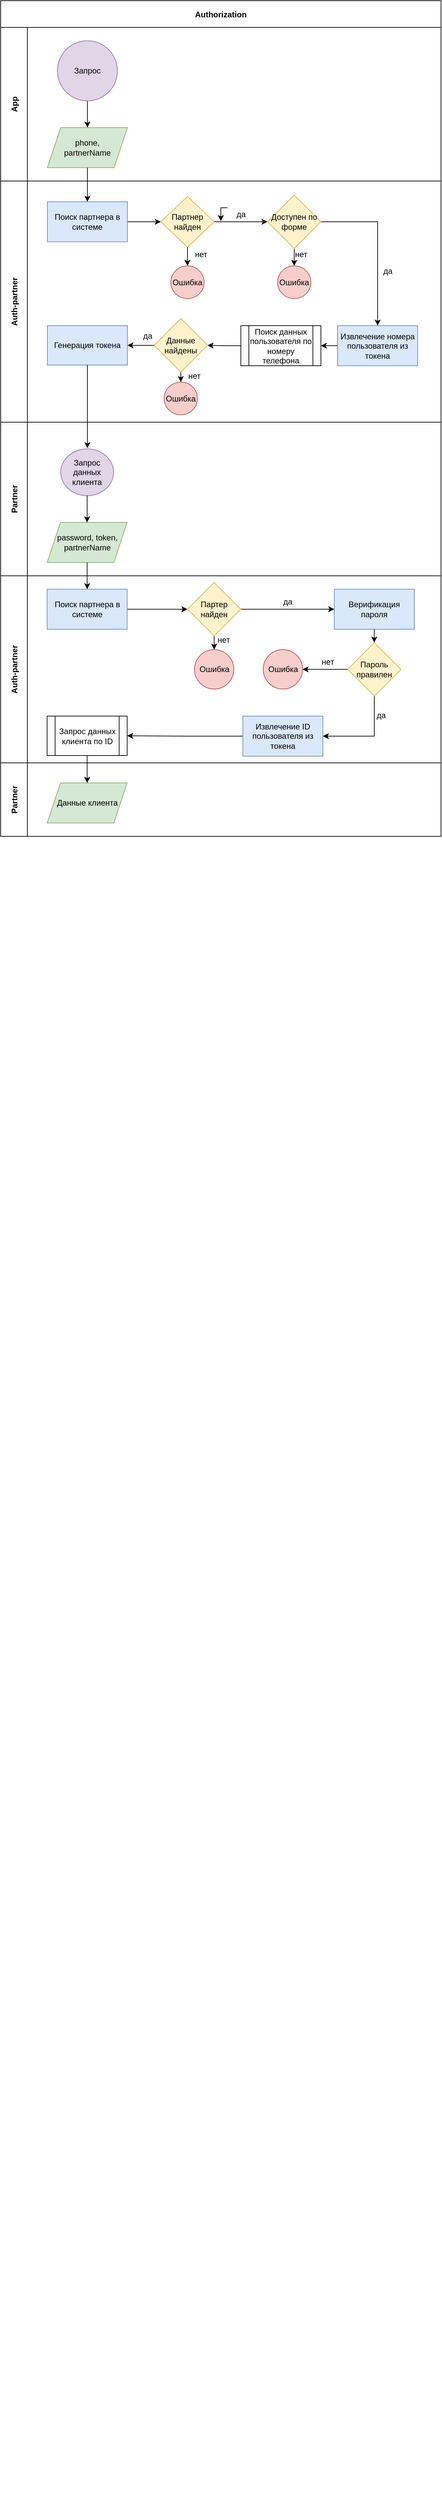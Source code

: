 <mxfile version="20.4.1" type="github">
  <diagram id="-02D5064LYTkKMan2nAz" name="Page-2">
    <mxGraphModel dx="1580" dy="882" grid="1" gridSize="10" guides="1" tooltips="1" connect="1" arrows="1" fold="1" page="1" pageScale="1" pageWidth="827" pageHeight="1169" math="0" shadow="0">
      <root>
        <mxCell id="0" />
        <mxCell id="1" parent="0" />
        <mxCell id="9LC9RS-3QTLYlhu7Tiya-14" value="Authorization" style="shape=table;childLayout=tableLayout;startSize=40;collapsible=0;recursiveResize=0;expand=0;fontStyle=1;resizeLastRow=0;resizeLast=0;columnLines=1;" parent="1" vertex="1">
          <mxGeometry x="80" y="90" width="660" height="1251" as="geometry" />
        </mxCell>
        <mxCell id="9LC9RS-3QTLYlhu7Tiya-15" value="App" style="shape=tableRow;horizontal=0;startSize=40;swimlaneHead=0;swimlaneBody=0;top=0;left=0;bottom=0;right=0;dropTarget=0;fillColor=none;collapsible=0;recursiveResize=0;expand=0;fontStyle=1;" parent="9LC9RS-3QTLYlhu7Tiya-14" vertex="1">
          <mxGeometry y="40" width="660" height="230" as="geometry" />
        </mxCell>
        <mxCell id="9LC9RS-3QTLYlhu7Tiya-16" value="" style="swimlane;swimlaneHead=0;swimlaneBody=0;fontStyle=0;connectable=0;fillColor=none;startSize=0;collapsible=0;recursiveResize=0;expand=0;fontStyle=1;" parent="9LC9RS-3QTLYlhu7Tiya-15" vertex="1">
          <mxGeometry x="40" width="620" height="230" as="geometry">
            <mxRectangle width="620" height="230" as="alternateBounds" />
          </mxGeometry>
        </mxCell>
        <mxCell id="6tl8kzDxTiEzNkXY35fL-3" value="" style="edgeStyle=orthogonalEdgeStyle;rounded=0;orthogonalLoop=1;jettySize=auto;html=1;" parent="9LC9RS-3QTLYlhu7Tiya-16" source="9LC9RS-3QTLYlhu7Tiya-29" target="6tl8kzDxTiEzNkXY35fL-1" edge="1">
          <mxGeometry relative="1" as="geometry" />
        </mxCell>
        <mxCell id="9LC9RS-3QTLYlhu7Tiya-29" value="Запрос" style="ellipse;whiteSpace=wrap;html=1;aspect=fixed;fillColor=#e1d5e7;strokeColor=#9673a6;" parent="9LC9RS-3QTLYlhu7Tiya-16" vertex="1">
          <mxGeometry x="45" y="20" width="90" height="90" as="geometry" />
        </mxCell>
        <mxCell id="6tl8kzDxTiEzNkXY35fL-1" value="phone, &lt;br&gt;partnerName" style="shape=parallelogram;perimeter=parallelogramPerimeter;whiteSpace=wrap;html=1;fixedSize=1;fillColor=#d5e8d4;strokeColor=#82b366;" parent="9LC9RS-3QTLYlhu7Tiya-16" vertex="1">
          <mxGeometry x="30" y="150" width="120" height="60" as="geometry" />
        </mxCell>
        <mxCell id="9LC9RS-3QTLYlhu7Tiya-19" value="Auth-partner" style="shape=tableRow;horizontal=0;startSize=40;swimlaneHead=0;swimlaneBody=0;top=0;left=0;bottom=0;right=0;dropTarget=0;fillColor=none;collapsible=0;recursiveResize=0;expand=0;fontStyle=1;" parent="9LC9RS-3QTLYlhu7Tiya-14" vertex="1">
          <mxGeometry y="270" width="660" height="361" as="geometry" />
        </mxCell>
        <mxCell id="9LC9RS-3QTLYlhu7Tiya-20" value="" style="swimlane;swimlaneHead=0;swimlaneBody=0;fontStyle=0;connectable=0;fillColor=none;startSize=0;collapsible=0;recursiveResize=0;expand=0;fontStyle=1;" parent="9LC9RS-3QTLYlhu7Tiya-19" vertex="1">
          <mxGeometry x="40" width="620" height="361" as="geometry">
            <mxRectangle width="620" height="361" as="alternateBounds" />
          </mxGeometry>
        </mxCell>
        <mxCell id="9LC9RS-3QTLYlhu7Tiya-33" value="" style="edgeStyle=orthogonalEdgeStyle;rounded=0;orthogonalLoop=1;jettySize=auto;html=1;" parent="9LC9RS-3QTLYlhu7Tiya-20" source="9LC9RS-3QTLYlhu7Tiya-31" target="9LC9RS-3QTLYlhu7Tiya-32" edge="1">
          <mxGeometry relative="1" as="geometry" />
        </mxCell>
        <mxCell id="9LC9RS-3QTLYlhu7Tiya-31" value="Поиск партнера в системе" style="rounded=0;whiteSpace=wrap;html=1;fillColor=#dae8fc;strokeColor=#6c8ebf;" parent="9LC9RS-3QTLYlhu7Tiya-20" vertex="1">
          <mxGeometry x="30" y="31" width="120" height="60" as="geometry" />
        </mxCell>
        <mxCell id="9LC9RS-3QTLYlhu7Tiya-35" value="" style="edgeStyle=orthogonalEdgeStyle;rounded=0;orthogonalLoop=1;jettySize=auto;html=1;" parent="9LC9RS-3QTLYlhu7Tiya-20" source="9LC9RS-3QTLYlhu7Tiya-32" target="9LC9RS-3QTLYlhu7Tiya-34" edge="1">
          <mxGeometry relative="1" as="geometry" />
        </mxCell>
        <mxCell id="9LC9RS-3QTLYlhu7Tiya-38" value="" style="edgeStyle=orthogonalEdgeStyle;rounded=0;orthogonalLoop=1;jettySize=auto;html=1;" parent="9LC9RS-3QTLYlhu7Tiya-20" source="9LC9RS-3QTLYlhu7Tiya-32" target="9LC9RS-3QTLYlhu7Tiya-37" edge="1">
          <mxGeometry relative="1" as="geometry" />
        </mxCell>
        <mxCell id="9LC9RS-3QTLYlhu7Tiya-32" value="Партнер найден" style="rhombus;whiteSpace=wrap;html=1;rounded=0;fillColor=#fff2cc;strokeColor=#d6b656;" parent="9LC9RS-3QTLYlhu7Tiya-20" vertex="1">
          <mxGeometry x="200" y="23" width="80" height="76" as="geometry" />
        </mxCell>
        <mxCell id="9LC9RS-3QTLYlhu7Tiya-34" value="Ошибка" style="ellipse;whiteSpace=wrap;html=1;rounded=0;fillColor=#f8cecc;strokeColor=#b85450;" parent="9LC9RS-3QTLYlhu7Tiya-20" vertex="1">
          <mxGeometry x="215" y="127" width="50" height="49" as="geometry" />
        </mxCell>
        <mxCell id="9LC9RS-3QTLYlhu7Tiya-40" value="" style="edgeStyle=orthogonalEdgeStyle;rounded=0;orthogonalLoop=1;jettySize=auto;html=1;" parent="9LC9RS-3QTLYlhu7Tiya-20" source="9LC9RS-3QTLYlhu7Tiya-37" target="9LC9RS-3QTLYlhu7Tiya-39" edge="1">
          <mxGeometry relative="1" as="geometry" />
        </mxCell>
        <mxCell id="IbkfAy7-A0QkH2CsgA3D-116" style="edgeStyle=orthogonalEdgeStyle;rounded=0;orthogonalLoop=1;jettySize=auto;html=1;entryX=0.5;entryY=0;entryDx=0;entryDy=0;" edge="1" parent="9LC9RS-3QTLYlhu7Tiya-20" source="9LC9RS-3QTLYlhu7Tiya-37" target="IbkfAy7-A0QkH2CsgA3D-115">
          <mxGeometry relative="1" as="geometry">
            <Array as="points">
              <mxPoint x="525" y="61" />
            </Array>
          </mxGeometry>
        </mxCell>
        <mxCell id="9LC9RS-3QTLYlhu7Tiya-37" value="Доступен по форме" style="rhombus;whiteSpace=wrap;html=1;rounded=0;fillColor=#fff2cc;strokeColor=#d6b656;" parent="9LC9RS-3QTLYlhu7Tiya-20" vertex="1">
          <mxGeometry x="360" y="21" width="80" height="80" as="geometry" />
        </mxCell>
        <mxCell id="9LC9RS-3QTLYlhu7Tiya-39" value="Ошибка" style="ellipse;whiteSpace=wrap;html=1;rounded=0;fillColor=#f8cecc;strokeColor=#b85450;" parent="9LC9RS-3QTLYlhu7Tiya-20" vertex="1">
          <mxGeometry x="375" y="127" width="50" height="49" as="geometry" />
        </mxCell>
        <mxCell id="9LC9RS-3QTLYlhu7Tiya-44" value="" style="edgeStyle=orthogonalEdgeStyle;rounded=0;orthogonalLoop=1;jettySize=auto;html=1;" parent="9LC9RS-3QTLYlhu7Tiya-20" source="9LC9RS-3QTLYlhu7Tiya-41" target="9LC9RS-3QTLYlhu7Tiya-43" edge="1">
          <mxGeometry relative="1" as="geometry" />
        </mxCell>
        <mxCell id="9LC9RS-3QTLYlhu7Tiya-41" value="Поиск данных пользователя по номеру телефона" style="shape=process;whiteSpace=wrap;html=1;backgroundOutline=1;rounded=0;" parent="9LC9RS-3QTLYlhu7Tiya-20" vertex="1">
          <mxGeometry x="320" y="216.5" width="120" height="60" as="geometry" />
        </mxCell>
        <mxCell id="9LC9RS-3QTLYlhu7Tiya-46" value="" style="edgeStyle=orthogonalEdgeStyle;rounded=0;orthogonalLoop=1;jettySize=auto;html=1;" parent="9LC9RS-3QTLYlhu7Tiya-20" source="9LC9RS-3QTLYlhu7Tiya-43" target="9LC9RS-3QTLYlhu7Tiya-45" edge="1">
          <mxGeometry relative="1" as="geometry" />
        </mxCell>
        <mxCell id="9LC9RS-3QTLYlhu7Tiya-48" value="" style="edgeStyle=orthogonalEdgeStyle;rounded=0;orthogonalLoop=1;jettySize=auto;html=1;" parent="9LC9RS-3QTLYlhu7Tiya-20" source="9LC9RS-3QTLYlhu7Tiya-43" target="9LC9RS-3QTLYlhu7Tiya-47" edge="1">
          <mxGeometry relative="1" as="geometry" />
        </mxCell>
        <mxCell id="9LC9RS-3QTLYlhu7Tiya-43" value="Данные найдены" style="rhombus;whiteSpace=wrap;html=1;rounded=0;fillColor=#fff2cc;strokeColor=#d6b656;" parent="9LC9RS-3QTLYlhu7Tiya-20" vertex="1">
          <mxGeometry x="190" y="206" width="80" height="80" as="geometry" />
        </mxCell>
        <mxCell id="9LC9RS-3QTLYlhu7Tiya-45" value="Ошибка" style="ellipse;whiteSpace=wrap;html=1;rounded=0;fillColor=#f8cecc;strokeColor=#b85450;" parent="9LC9RS-3QTLYlhu7Tiya-20" vertex="1">
          <mxGeometry x="205" y="301" width="50" height="49" as="geometry" />
        </mxCell>
        <mxCell id="9LC9RS-3QTLYlhu7Tiya-47" value="Генерация токена" style="rounded=0;whiteSpace=wrap;html=1;fillColor=#dae8fc;strokeColor=#6c8ebf;" parent="9LC9RS-3QTLYlhu7Tiya-20" vertex="1">
          <mxGeometry x="30" y="216.5" width="120" height="59" as="geometry" />
        </mxCell>
        <mxCell id="IbkfAy7-A0QkH2CsgA3D-117" value="" style="edgeStyle=orthogonalEdgeStyle;rounded=0;orthogonalLoop=1;jettySize=auto;html=1;" edge="1" parent="9LC9RS-3QTLYlhu7Tiya-20" source="IbkfAy7-A0QkH2CsgA3D-115" target="9LC9RS-3QTLYlhu7Tiya-41">
          <mxGeometry relative="1" as="geometry" />
        </mxCell>
        <mxCell id="IbkfAy7-A0QkH2CsgA3D-115" value="Извлечение номера пользователя из токена" style="rounded=0;whiteSpace=wrap;html=1;fillColor=#dae8fc;strokeColor=#6c8ebf;" vertex="1" parent="9LC9RS-3QTLYlhu7Tiya-20">
          <mxGeometry x="465" y="216.5" width="120" height="60" as="geometry" />
        </mxCell>
        <mxCell id="IbkfAy7-A0QkH2CsgA3D-165" value="да" style="text;html=1;align=center;verticalAlign=middle;resizable=0;points=[];autosize=1;strokeColor=none;fillColor=none;" vertex="1" parent="9LC9RS-3QTLYlhu7Tiya-20">
          <mxGeometry x="520" y="120" width="40" height="30" as="geometry" />
        </mxCell>
        <mxCell id="IbkfAy7-A0QkH2CsgA3D-166" value="нет" style="text;html=1;align=center;verticalAlign=middle;resizable=0;points=[];autosize=1;strokeColor=none;fillColor=none;" vertex="1" parent="9LC9RS-3QTLYlhu7Tiya-20">
          <mxGeometry x="230" y="276.5" width="40" height="30" as="geometry" />
        </mxCell>
        <mxCell id="IbkfAy7-A0QkH2CsgA3D-167" value="да" style="text;html=1;align=center;verticalAlign=middle;resizable=0;points=[];autosize=1;strokeColor=none;fillColor=none;" vertex="1" parent="9LC9RS-3QTLYlhu7Tiya-20">
          <mxGeometry x="160" y="216.5" width="40" height="30" as="geometry" />
        </mxCell>
        <mxCell id="IbkfAy7-A0QkH2CsgA3D-40" value="Partner" style="shape=tableRow;horizontal=0;startSize=40;swimlaneHead=0;swimlaneBody=0;top=0;left=0;bottom=0;right=0;dropTarget=0;fillColor=none;collapsible=0;recursiveResize=0;expand=0;fontStyle=1;" vertex="1" parent="9LC9RS-3QTLYlhu7Tiya-14">
          <mxGeometry y="631" width="660" height="230" as="geometry" />
        </mxCell>
        <mxCell id="IbkfAy7-A0QkH2CsgA3D-41" style="swimlane;swimlaneHead=0;swimlaneBody=0;fontStyle=0;connectable=0;fillColor=#d5e8d4;startSize=0;collapsible=0;recursiveResize=0;expand=0;fontStyle=1;strokeColor=#82b366;" vertex="1" parent="IbkfAy7-A0QkH2CsgA3D-40">
          <mxGeometry x="40" width="620" height="230" as="geometry">
            <mxRectangle width="620" height="230" as="alternateBounds" />
          </mxGeometry>
        </mxCell>
        <mxCell id="IbkfAy7-A0QkH2CsgA3D-74" value="Запрос данных клиента" style="ellipse;whiteSpace=wrap;html=1;fillColor=#e1d5e7;strokeColor=#9673a6;" vertex="1" parent="IbkfAy7-A0QkH2CsgA3D-41">
          <mxGeometry x="50" y="40" width="79.25" height="70" as="geometry" />
        </mxCell>
        <mxCell id="IbkfAy7-A0QkH2CsgA3D-75" value="password, token, partnerName" style="shape=parallelogram;perimeter=parallelogramPerimeter;whiteSpace=wrap;html=1;fixedSize=1;fillColor=#d5e8d4;strokeColor=#82b366;" vertex="1" parent="IbkfAy7-A0QkH2CsgA3D-41">
          <mxGeometry x="29.63" y="150" width="120" height="60" as="geometry" />
        </mxCell>
        <mxCell id="IbkfAy7-A0QkH2CsgA3D-73" value="" style="edgeStyle=orthogonalEdgeStyle;rounded=0;orthogonalLoop=1;jettySize=auto;html=1;" edge="1" parent="IbkfAy7-A0QkH2CsgA3D-41" source="IbkfAy7-A0QkH2CsgA3D-74" target="IbkfAy7-A0QkH2CsgA3D-75">
          <mxGeometry relative="1" as="geometry" />
        </mxCell>
        <mxCell id="IbkfAy7-A0QkH2CsgA3D-84" value="Auth-partner" style="shape=tableRow;horizontal=0;startSize=40;swimlaneHead=0;swimlaneBody=0;top=0;left=0;bottom=0;right=0;dropTarget=0;fillColor=none;collapsible=0;recursiveResize=0;expand=0;fontStyle=1;" vertex="1" parent="9LC9RS-3QTLYlhu7Tiya-14">
          <mxGeometry y="861" width="660" height="280" as="geometry" />
        </mxCell>
        <mxCell id="IbkfAy7-A0QkH2CsgA3D-85" style="swimlane;swimlaneHead=0;swimlaneBody=0;fontStyle=0;connectable=0;fillColor=#d5e8d4;startSize=0;collapsible=0;recursiveResize=0;expand=0;fontStyle=1;strokeColor=#82b366;" vertex="1" parent="IbkfAy7-A0QkH2CsgA3D-84">
          <mxGeometry x="40" width="620" height="280" as="geometry">
            <mxRectangle width="620" height="280" as="alternateBounds" />
          </mxGeometry>
        </mxCell>
        <mxCell id="IbkfAy7-A0QkH2CsgA3D-153" value="" style="edgeStyle=orthogonalEdgeStyle;rounded=0;orthogonalLoop=1;jettySize=auto;html=1;" edge="1" parent="IbkfAy7-A0QkH2CsgA3D-85" source="IbkfAy7-A0QkH2CsgA3D-138" target="IbkfAy7-A0QkH2CsgA3D-139">
          <mxGeometry relative="1" as="geometry" />
        </mxCell>
        <mxCell id="IbkfAy7-A0QkH2CsgA3D-138" value="Поиск партнера в системе" style="whiteSpace=wrap;html=1;fillColor=#dae8fc;strokeColor=#6c8ebf;" vertex="1" parent="IbkfAy7-A0QkH2CsgA3D-85">
          <mxGeometry x="29.63" y="20" width="120" height="60" as="geometry" />
        </mxCell>
        <mxCell id="IbkfAy7-A0QkH2CsgA3D-156" value="" style="edgeStyle=orthogonalEdgeStyle;rounded=0;orthogonalLoop=1;jettySize=auto;html=1;" edge="1" parent="IbkfAy7-A0QkH2CsgA3D-85" source="IbkfAy7-A0QkH2CsgA3D-139" target="IbkfAy7-A0QkH2CsgA3D-140">
          <mxGeometry relative="1" as="geometry" />
        </mxCell>
        <mxCell id="IbkfAy7-A0QkH2CsgA3D-157" value="" style="edgeStyle=orthogonalEdgeStyle;rounded=0;orthogonalLoop=1;jettySize=auto;html=1;" edge="1" parent="IbkfAy7-A0QkH2CsgA3D-85" source="IbkfAy7-A0QkH2CsgA3D-139" target="IbkfAy7-A0QkH2CsgA3D-141">
          <mxGeometry relative="1" as="geometry" />
        </mxCell>
        <mxCell id="IbkfAy7-A0QkH2CsgA3D-139" value="Партер найден" style="rhombus;whiteSpace=wrap;html=1;fillColor=#fff2cc;strokeColor=#d6b656;" vertex="1" parent="IbkfAy7-A0QkH2CsgA3D-85">
          <mxGeometry x="240" y="10" width="80" height="80" as="geometry" />
        </mxCell>
        <mxCell id="IbkfAy7-A0QkH2CsgA3D-158" value="" style="edgeStyle=orthogonalEdgeStyle;rounded=0;orthogonalLoop=1;jettySize=auto;html=1;" edge="1" parent="IbkfAy7-A0QkH2CsgA3D-85" source="IbkfAy7-A0QkH2CsgA3D-141" target="IbkfAy7-A0QkH2CsgA3D-99">
          <mxGeometry relative="1" as="geometry" />
        </mxCell>
        <mxCell id="IbkfAy7-A0QkH2CsgA3D-141" value="Верификация пароля" style="whiteSpace=wrap;html=1;fillColor=#dae8fc;strokeColor=#6c8ebf;" vertex="1" parent="IbkfAy7-A0QkH2CsgA3D-85">
          <mxGeometry x="460" y="20" width="120" height="60" as="geometry" />
        </mxCell>
        <mxCell id="IbkfAy7-A0QkH2CsgA3D-140" value="Ошибка" style="ellipse;whiteSpace=wrap;html=1;fillColor=#f8cecc;strokeColor=#b85450;" vertex="1" parent="IbkfAy7-A0QkH2CsgA3D-85">
          <mxGeometry x="250.5" y="110.5" width="59" height="59" as="geometry" />
        </mxCell>
        <mxCell id="IbkfAy7-A0QkH2CsgA3D-159" style="edgeStyle=orthogonalEdgeStyle;rounded=0;orthogonalLoop=1;jettySize=auto;html=1;exitX=0.5;exitY=1;exitDx=0;exitDy=0;entryX=1;entryY=0.5;entryDx=0;entryDy=0;" edge="1" parent="IbkfAy7-A0QkH2CsgA3D-85" source="IbkfAy7-A0QkH2CsgA3D-99" target="IbkfAy7-A0QkH2CsgA3D-142">
          <mxGeometry relative="1" as="geometry" />
        </mxCell>
        <mxCell id="IbkfAy7-A0QkH2CsgA3D-99" value="Пароль правилен" style="rhombus;whiteSpace=wrap;html=1;fillColor=#fff2cc;strokeColor=#d6b656;" vertex="1" parent="IbkfAy7-A0QkH2CsgA3D-85">
          <mxGeometry x="480" y="100" width="80" height="80" as="geometry" />
        </mxCell>
        <mxCell id="IbkfAy7-A0QkH2CsgA3D-104" value="Ошибка" style="ellipse;whiteSpace=wrap;html=1;fillColor=#f8cecc;strokeColor=#b85450;" vertex="1" parent="IbkfAy7-A0QkH2CsgA3D-85">
          <mxGeometry x="353.5" y="110.5" width="59" height="59" as="geometry" />
        </mxCell>
        <mxCell id="IbkfAy7-A0QkH2CsgA3D-98" value="" style="edgeStyle=orthogonalEdgeStyle;rounded=0;orthogonalLoop=1;jettySize=auto;html=1;" edge="1" parent="IbkfAy7-A0QkH2CsgA3D-85" source="IbkfAy7-A0QkH2CsgA3D-99" target="IbkfAy7-A0QkH2CsgA3D-104">
          <mxGeometry relative="1" as="geometry" />
        </mxCell>
        <mxCell id="IbkfAy7-A0QkH2CsgA3D-160" value="" style="edgeStyle=orthogonalEdgeStyle;rounded=0;orthogonalLoop=1;jettySize=auto;html=1;" edge="1" parent="IbkfAy7-A0QkH2CsgA3D-85" source="IbkfAy7-A0QkH2CsgA3D-142" target="IbkfAy7-A0QkH2CsgA3D-102">
          <mxGeometry relative="1" as="geometry" />
        </mxCell>
        <mxCell id="IbkfAy7-A0QkH2CsgA3D-142" value="Извлечение ID пользователя из токена" style="whiteSpace=wrap;html=1;fillColor=#dae8fc;strokeColor=#6c8ebf;" vertex="1" parent="IbkfAy7-A0QkH2CsgA3D-85">
          <mxGeometry x="323" y="210" width="120" height="60" as="geometry" />
        </mxCell>
        <mxCell id="IbkfAy7-A0QkH2CsgA3D-102" value="Запрос данных клиента по ID" style="shape=process;whiteSpace=wrap;html=1;backgroundOutline=1;" vertex="1" parent="IbkfAy7-A0QkH2CsgA3D-85">
          <mxGeometry x="29.63" y="210" width="120" height="59" as="geometry" />
        </mxCell>
        <mxCell id="IbkfAy7-A0QkH2CsgA3D-168" value="нет" style="text;html=1;align=center;verticalAlign=middle;resizable=0;points=[];autosize=1;strokeColor=none;fillColor=none;" vertex="1" parent="IbkfAy7-A0QkH2CsgA3D-85">
          <mxGeometry x="274" y="80.5" width="40" height="30" as="geometry" />
        </mxCell>
        <mxCell id="IbkfAy7-A0QkH2CsgA3D-80" value="Partner" style="shape=tableRow;horizontal=0;startSize=40;swimlaneHead=0;swimlaneBody=0;top=0;left=0;bottom=0;right=0;dropTarget=0;fillColor=none;collapsible=0;recursiveResize=0;expand=0;fontStyle=1;" vertex="1" parent="9LC9RS-3QTLYlhu7Tiya-14">
          <mxGeometry y="1141" width="660" height="110" as="geometry" />
        </mxCell>
        <mxCell id="IbkfAy7-A0QkH2CsgA3D-81" style="swimlane;swimlaneHead=0;swimlaneBody=0;fontStyle=0;connectable=0;fillColor=#d5e8d4;startSize=0;collapsible=0;recursiveResize=0;expand=0;fontStyle=1;strokeColor=#82b366;" vertex="1" parent="IbkfAy7-A0QkH2CsgA3D-80">
          <mxGeometry x="40" width="620" height="110" as="geometry">
            <mxRectangle width="620" height="110" as="alternateBounds" />
          </mxGeometry>
        </mxCell>
        <mxCell id="IbkfAy7-A0QkH2CsgA3D-108" value="Данные клиента" style="shape=parallelogram;perimeter=parallelogramPerimeter;whiteSpace=wrap;html=1;fixedSize=1;fillColor=#d5e8d4;strokeColor=#82b366;" vertex="1" parent="IbkfAy7-A0QkH2CsgA3D-81">
          <mxGeometry x="29.63" y="30" width="120" height="60" as="geometry" />
        </mxCell>
        <mxCell id="9LC9RS-3QTLYlhu7Tiya-50" value="" style="edgeStyle=orthogonalEdgeStyle;rounded=0;orthogonalLoop=1;jettySize=auto;html=1;" parent="9LC9RS-3QTLYlhu7Tiya-14" source="9LC9RS-3QTLYlhu7Tiya-47" edge="1">
          <mxGeometry relative="1" as="geometry">
            <mxPoint x="130" y="670" as="targetPoint" />
          </mxGeometry>
        </mxCell>
        <mxCell id="9LC9RS-3QTLYlhu7Tiya-77" value="" style="edgeStyle=orthogonalEdgeStyle;rounded=0;orthogonalLoop=1;jettySize=auto;html=1;" parent="9LC9RS-3QTLYlhu7Tiya-14" source="9LC9RS-3QTLYlhu7Tiya-67" target="9LC9RS-3QTLYlhu7Tiya-76" edge="1">
          <mxGeometry relative="1" as="geometry" />
        </mxCell>
        <mxCell id="9LC9RS-3QTLYlhu7Tiya-92" value="" style="edgeStyle=orthogonalEdgeStyle;rounded=0;orthogonalLoop=1;jettySize=auto;html=1;" parent="9LC9RS-3QTLYlhu7Tiya-14" source="9LC9RS-3QTLYlhu7Tiya-89" target="9LC9RS-3QTLYlhu7Tiya-91" edge="1">
          <mxGeometry relative="1" as="geometry" />
        </mxCell>
        <mxCell id="6tl8kzDxTiEzNkXY35fL-4" value="" style="edgeStyle=orthogonalEdgeStyle;rounded=0;orthogonalLoop=1;jettySize=auto;html=1;" parent="9LC9RS-3QTLYlhu7Tiya-14" source="6tl8kzDxTiEzNkXY35fL-1" target="9LC9RS-3QTLYlhu7Tiya-31" edge="1">
          <mxGeometry relative="1" as="geometry" />
        </mxCell>
        <mxCell id="IbkfAy7-A0QkH2CsgA3D-152" value="" style="edgeStyle=orthogonalEdgeStyle;rounded=0;orthogonalLoop=1;jettySize=auto;html=1;" edge="1" parent="9LC9RS-3QTLYlhu7Tiya-14" source="IbkfAy7-A0QkH2CsgA3D-75" target="IbkfAy7-A0QkH2CsgA3D-138">
          <mxGeometry relative="1" as="geometry" />
        </mxCell>
        <mxCell id="IbkfAy7-A0QkH2CsgA3D-161" value="" style="edgeStyle=orthogonalEdgeStyle;rounded=0;orthogonalLoop=1;jettySize=auto;html=1;" edge="1" parent="9LC9RS-3QTLYlhu7Tiya-14" source="IbkfAy7-A0QkH2CsgA3D-102" target="IbkfAy7-A0QkH2CsgA3D-108">
          <mxGeometry relative="1" as="geometry" />
        </mxCell>
        <mxCell id="9LC9RS-3QTLYlhu7Tiya-55" value="&lt;span style=&quot;caret-color: rgba(0, 0, 0, 0); color: rgba(0, 0, 0, 0); font-family: monospace; font-size: 0px; text-align: start;&quot;&gt;%3CmxGraphModel%3E%3Croot%3E%3CmxCell%20id%3D%220%22%2F%3E%3CmxCell%20id%3D%221%22%20parent%3D%220%22%2F%3E%3CmxCell%20id%3D%222%22%20value%3D%22%22%20style%3D%22swimlane%3BswimlaneHead%3D0%3BswimlaneBody%3D0%3BfontStyle%3D0%3Bconnectable%3D0%3BfillColor%3Dnone%3BstartSize%3D0%3Bcollapsible%3D0%3BrecursiveResize%3D0%3Bexpand%3D0%3BfontStyle%3D1%3B%22%20vertex%3D%221%22%20parent%3D%221%22%3E%3CmxGeometry%20x%3D%22120%22%20y%3D%22399%22%20width%3D%22221%22%20height%3D%22641%22%20as%3D%22geometry%22%3E%3CmxRectangle%20width%3D%22221%22%20height%3D%22641%22%20as%3D%22alternateBounds%22%2F%3E%3C%2FmxGeometry%3E%3C%2FmxCell%3E%3CmxCell%20id%3D%223%22%20value%3D%22%22%20style%3D%22edgeStyle%3DorthogonalEdgeStyle%3Brounded%3D0%3BorthogonalLoop%3D1%3BjettySize%3Dauto%3Bhtml%3D1%3B%22%20edge%3D%221%22%20parent%3D%222%22%20source%3D%224%22%20target%3D%227%22%3E%3CmxGeometry%20relative%3D%221%22%20as%3D%22geometry%22%2F%3E%3C%2FmxCell%3E%3CmxCell%20id%3D%224%22%20value%3D%22%D0%9F%D0%BE%D0%B8%D1%81%D0%BA%20%D0%BF%D0%B0%D1%80%D1%82%D0%BD%D0%B5%D1%80%D0%B0%20%D0%BF%D0%BE%20%D0%BD%D0%B0%D0%B7%D0%B2%D0%B0%D0%BD%D0%B8%D1%8E%20%D0%B2%20%D1%81%D0%B8%D1%81%D1%82%D0%B5%D0%BC%D0%B5%22%20style%3D%22rounded%3D0%3BwhiteSpace%3Dwrap%3Bhtml%3D1%3B%22%20vertex%3D%221%22%20parent%3D%222%22%3E%3CmxGeometry%20x%3D%2210%22%20y%3D%2211%22%20width%3D%22120%22%20height%3D%2260%22%20as%3D%22geometry%22%2F%3E%3C%2FmxCell%3E%3CmxCell%20id%3D%225%22%20value%3D%22%22%20style%3D%22edgeStyle%3DorthogonalEdgeStyle%3Brounded%3D0%3BorthogonalLoop%3D1%3BjettySize%3Dauto%3Bhtml%3D1%3B%22%20edge%3D%221%22%20parent%3D%222%22%20source%3D%227%22%20target%3D%228%22%3E%3CmxGeometry%20relative%3D%221%22%20as%3D%22geometry%22%2F%3E%3C%2FmxCell%3E%3CmxCell%20id%3D%226%22%20value%3D%22%22%20style%3D%22edgeStyle%3DorthogonalEdgeStyle%3Brounded%3D0%3BorthogonalLoop%3D1%3BjettySize%3Dauto%3Bhtml%3D1%3B%22%20edge%3D%221%22%20parent%3D%222%22%20source%3D%227%22%20target%3D%2211%22%3E%3CmxGeometry%20relative%3D%221%22%20as%3D%22geometry%22%2F%3E%3C%2FmxCell%3E%3CmxCell%20id%3D%227%22%20value%3D%22%D0%9F%D0%B0%D1%80%D1%82%D0%BD%D0%B5%D1%80%20%D0%BD%D0%B0%D0%B9%D0%B4%D0%B5%D0%BD%22%20style%3D%22rhombus%3BwhiteSpace%3Dwrap%3Bhtml%3D1%3Brounded%3D0%3B%22%20vertex%3D%221%22%20parent%3D%222%22%3E%3CmxGeometry%20x%3D%2230%22%20y%3D%2291%22%20width%3D%2280%22%20height%3D%2280%22%20as%3D%22geometry%22%2F%3E%3C%2FmxCell%3E%3CmxCell%20id%3D%228%22%20value%3D%22%D0%9E%D1%88%D0%B8%D0%B1%D0%BA%D0%B0%22%20style%3D%22ellipse%3BwhiteSpace%3Dwrap%3Bhtml%3D1%3Brounded%3D0%3B%22%20vertex%3D%221%22%20parent%3D%222%22%3E%3CmxGeometry%20x%3D%22140%22%20y%3D%22106.5%22%20width%3D%2250%22%20height%3D%2249%22%20as%3D%22geometry%22%2F%3E%3C%2FmxCell%3E%3CmxCell%20id%3D%229%22%20value%3D%22%22%20style%3D%22edgeStyle%3DorthogonalEdgeStyle%3Brounded%3D0%3BorthogonalLoop%3D1%3BjettySize%3Dauto%3Bhtml%3D1%3B%22%20edge%3D%221%22%20parent%3D%222%22%20source%3D%2211%22%20target%3D%2212%22%3E%3CmxGeometry%20relative%3D%221%22%20as%3D%22geometry%22%2F%3E%3C%2FmxCell%3E%3CmxCell%20id%3D%2210%22%20value%3D%22%22%20style%3D%22edgeStyle%3DorthogonalEdgeStyle%3Brounded%3D0%3BorthogonalLoop%3D1%3BjettySize%3Dauto%3Bhtml%3D1%3B%22%20edge%3D%221%22%20parent%3D%222%22%20source%3D%2211%22%20target%3D%2214%22%3E%3CmxGeometry%20relative%3D%221%22%20as%3D%22geometry%22%2F%3E%3C%2FmxCell%3E%3CmxCell%20id%3D%2211%22%20value%3D%22%D0%94%D0%BE%D1%81%D1%82%D1%83%D0%BF%D0%B5%D0%BD%20%D0%BF%D0%BE%20%D1%84%D0%BE%D1%80%D0%BC%D0%B5%22%20style%3D%22rhombus%3BwhiteSpace%3Dwrap%3Bhtml%3D1%3Brounded%3D0%3B%22%20vertex%3D%221%22%20parent%3D%222%22%3E%3CmxGeometry%20x%3D%2230%22%20y%3D%22191%22%20width%3D%2280%22%20height%3D%2280%22%20as%3D%22geometry%22%2F%3E%3C%2FmxCell%3E%3CmxCell%20id%3D%2212%22%20value%3D%22%D0%9E%D1%88%D0%B8%D0%B1%D0%BA%D0%B0%22%20style%3D%22ellipse%3BwhiteSpace%3Dwrap%3Bhtml%3D1%3Brounded%3D0%3B%22%20vertex%3D%221%22%20parent%3D%222%22%3E%3CmxGeometry%20x%3D%22140%22%20y%3D%22206.5%22%20width%3D%2250%22%20height%3D%2249%22%20as%3D%22geometry%22%2F%3E%3C%2FmxCell%3E%3CmxCell%20id%3D%2213%22%20value%3D%22%22%20style%3D%22edgeStyle%3DorthogonalEdgeStyle%3Brounded%3D0%3BorthogonalLoop%3D1%3BjettySize%3Dauto%3Bhtml%3D1%3B%22%20edge%3D%221%22%20parent%3D%222%22%20source%3D%2214%22%20target%3D%2217%22%3E%3CmxGeometry%20relative%3D%221%22%20as%3D%22geometry%22%2F%3E%3C%2FmxCell%3E%3CmxCell%20id%3D%2214%22%20value%3D%22%D0%9F%D0%BE%D0%B8%D1%81%D0%BA%20%D0%B4%D0%B0%D0%BD%D0%BD%D1%8B%D1%85%20%D0%BF%D0%BE%D0%BB%D1%8C%D0%B7%D0%BE%D0%B2%D0%B0%D1%82%D0%B5%D0%BB%D1%8F%20%D0%BF%D0%BE%20%D0%BD%D0%BE%D0%BC%D0%B5%D1%80%D1%83%20%D1%82%D0%B5%D0%BB%D0%B5%D1%84%D0%BE%D0%BD%D0%B0%22%20style%3D%22shape%3Dprocess%3BwhiteSpace%3Dwrap%3Bhtml%3D1%3BbackgroundOutline%3D1%3Brounded%3D0%3B%22%20vertex%3D%221%22%20parent%3D%222%22%3E%3CmxGeometry%20x%3D%2210%22%20y%3D%22311%22%20width%3D%22120%22%20height%3D%2260%22%20as%3D%22geometry%22%2F%3E%3C%2FmxCell%3E%3CmxCell%20id%3D%2215%22%20value%3D%22%22%20style%3D%22edgeStyle%3DorthogonalEdgeStyle%3Brounded%3D0%3BorthogonalLoop%3D1%3BjettySize%3Dauto%3Bhtml%3D1%3B%22%20edge%3D%221%22%20parent%3D%222%22%20source%3D%2217%22%20target%3D%2218%22%3E%3CmxGeometry%20relative%3D%221%22%20as%3D%22geometry%22%2F%3E%3C%2FmxCell%3E%3CmxCell%20id%3D%2216%22%20value%3D%22%22%20style%3D%22edgeStyle%3DorthogonalEdgeStyle%3Brounded%3D0%3BorthogonalLoop%3D1%3BjettySize%3Dauto%3Bhtml%3D1%3B%22%20edge%3D%221%22%20parent%3D%222%22%20source%3D%2217%22%20target%3D%2219%22%3E%3CmxGeometry%20relative%3D%221%22%20as%3D%22geometry%22%2F%3E%3C%2FmxCell%3E%3CmxCell%20id%3D%2217%22%20value%3D%22%D0%94%D0%B0%D0%BD%D0%BD%D1%8B%D0%B5%20%D0%BD%D0%B0%D0%B9%D0%B4%D0%B5%D0%BD%D1%8B%22%20style%3D%22rhombus%3BwhiteSpace%3Dwrap%3Bhtml%3D1%3Brounded%3D0%3B%22%20vertex%3D%221%22%20parent%3D%222%22%3E%3CmxGeometry%20x%3D%2230%22%20y%3D%22411%22%20width%3D%2280%22%20height%3D%2280%22%20as%3D%22geometry%22%2F%3E%3C%2FmxCell%3E%3CmxCell%20id%3D%2218%22%20value%3D%22%D0%9E%D1%88%D0%B8%D0%B1%D0%BA%D0%B0%22%20style%3D%22ellipse%3BwhiteSpace%3Dwrap%3Bhtml%3D1%3Brounded%3D0%3B%22%20vertex%3D%221%22%20parent%3D%222%22%3E%3CmxGeometry%20x%3D%22140%22%20y%3D%22426.5%22%20width%3D%2250%22%20height%3D%2249%22%20as%3D%22geometry%22%2F%3E%3C%2FmxCell%3E%3CmxCell%20id%3D%2219%22%20value%3D%22%D0%93%D0%B5%D0%BD%D0%B5%D1%80%D0%B0%D1%86%D0%B8%D1%8F%20%D1%82%D0%BE%D0%BA%D0%B5%D0%BD%D0%B0%22%20style%3D%22rounded%3D0%3BwhiteSpace%3Dwrap%3Bhtml%3D1%3B%22%20vertex%3D%221%22%20parent%3D%222%22%3E%3CmxGeometry%20x%3D%2210%22%20y%3D%22531%22%20width%3D%22120%22%20height%3D%2259%22%20as%3D%22geometry%22%2F%3E%3C%2FmxCell%3E%3C%2Froot%3E%3C%2FmxGraphModel%3E&lt;/span&gt;" style="text;html=1;align=center;verticalAlign=middle;resizable=0;points=[];autosize=1;strokeColor=none;fillColor=none;" parent="1" vertex="1">
          <mxGeometry x="440" y="425" width="20" height="30" as="geometry" />
        </mxCell>
        <mxCell id="9LC9RS-3QTLYlhu7Tiya-100" style="edgeStyle=orthogonalEdgeStyle;rounded=0;orthogonalLoop=1;jettySize=auto;html=1;entryX=0.5;entryY=0;entryDx=0;entryDy=0;" parent="1" target="9LC9RS-3QTLYlhu7Tiya-56" edge="1">
          <mxGeometry relative="1" as="geometry">
            <mxPoint x="410" y="420" as="targetPoint" />
            <mxPoint x="420" y="400" as="sourcePoint" />
          </mxGeometry>
        </mxCell>
        <mxCell id="6tl8kzDxTiEzNkXY35fL-8" style="edgeStyle=orthogonalEdgeStyle;rounded=0;orthogonalLoop=1;jettySize=auto;html=1;exitX=0.5;exitY=1;exitDx=0;exitDy=0;" parent="1" source="6tl8kzDxTiEzNkXY35fL-5" edge="1">
          <mxGeometry relative="1" as="geometry">
            <mxPoint x="420" y="1560" as="targetPoint" />
          </mxGeometry>
        </mxCell>
        <mxCell id="IbkfAy7-A0QkH2CsgA3D-45" value="" style="swimlane;swimlaneHead=0;swimlaneBody=0;fontStyle=0;connectable=0;fillColor=none;startSize=0;collapsible=0;recursiveResize=0;expand=0;fontStyle=1;" vertex="1" parent="1">
          <mxGeometry x="121" y="1559" width="218" height="801" as="geometry">
            <mxRectangle width="218" height="801" as="alternateBounds" />
          </mxGeometry>
        </mxCell>
        <mxCell id="IbkfAy7-A0QkH2CsgA3D-70" value="" style="swimlane;swimlaneHead=0;swimlaneBody=0;fontStyle=0;connectable=0;fillColor=none;startSize=0;collapsible=0;recursiveResize=0;expand=0;fontStyle=1;" vertex="1" parent="1">
          <mxGeometry x="121" y="2340" width="218" height="360" as="geometry">
            <mxRectangle width="218" height="360" as="alternateBounds" />
          </mxGeometry>
        </mxCell>
        <mxCell id="IbkfAy7-A0QkH2CsgA3D-89" value="" style="swimlane;swimlaneHead=0;swimlaneBody=0;fontStyle=0;connectable=0;fillColor=none;startSize=0;collapsible=0;recursiveResize=0;expand=0;fontStyle=1;" vertex="1" parent="1">
          <mxGeometry x="119" y="2699" width="221" height="801" as="geometry">
            <mxRectangle width="221" height="801" as="alternateBounds" />
          </mxGeometry>
        </mxCell>
        <mxCell id="IbkfAy7-A0QkH2CsgA3D-107" value="" style="swimlane;swimlaneHead=0;swimlaneBody=0;fontStyle=0;connectable=0;fillColor=none;startSize=0;collapsible=0;recursiveResize=0;expand=0;fontStyle=1;" vertex="1" parent="1">
          <mxGeometry x="119" y="3470" width="221" height="360" as="geometry">
            <mxRectangle width="221" height="360" as="alternateBounds" />
          </mxGeometry>
        </mxCell>
        <mxCell id="IbkfAy7-A0QkH2CsgA3D-129" value="" style="edgeStyle=orthogonalEdgeStyle;rounded=0;orthogonalLoop=1;jettySize=auto;html=1;" edge="1" parent="1" target="IbkfAy7-A0QkH2CsgA3D-126">
          <mxGeometry relative="1" as="geometry">
            <mxPoint x="260" y="1090" as="sourcePoint" />
          </mxGeometry>
        </mxCell>
        <mxCell id="IbkfAy7-A0QkH2CsgA3D-162" value="нет" style="text;html=1;align=center;verticalAlign=middle;resizable=0;points=[];autosize=1;strokeColor=none;fillColor=none;" vertex="1" parent="1">
          <mxGeometry x="360" y="455" width="40" height="30" as="geometry" />
        </mxCell>
        <mxCell id="IbkfAy7-A0QkH2CsgA3D-163" value="да" style="text;html=1;align=center;verticalAlign=middle;resizable=0;points=[];autosize=1;strokeColor=none;fillColor=none;" vertex="1" parent="1">
          <mxGeometry x="420" y="395" width="40" height="30" as="geometry" />
        </mxCell>
        <mxCell id="IbkfAy7-A0QkH2CsgA3D-164" value="нет" style="text;html=1;align=center;verticalAlign=middle;resizable=0;points=[];autosize=1;strokeColor=none;fillColor=none;" vertex="1" parent="1">
          <mxGeometry x="510" y="455" width="40" height="30" as="geometry" />
        </mxCell>
        <mxCell id="IbkfAy7-A0QkH2CsgA3D-169" value="да" style="text;html=1;align=center;verticalAlign=middle;resizable=0;points=[];autosize=1;strokeColor=none;fillColor=none;" vertex="1" parent="1">
          <mxGeometry x="490" y="975" width="40" height="30" as="geometry" />
        </mxCell>
        <mxCell id="IbkfAy7-A0QkH2CsgA3D-170" value="да" style="text;html=1;align=center;verticalAlign=middle;resizable=0;points=[];autosize=1;strokeColor=none;fillColor=none;" vertex="1" parent="1">
          <mxGeometry x="630" y="1145" width="40" height="30" as="geometry" />
        </mxCell>
        <mxCell id="IbkfAy7-A0QkH2CsgA3D-171" value="нет" style="text;html=1;align=center;verticalAlign=middle;resizable=0;points=[];autosize=1;strokeColor=none;fillColor=none;" vertex="1" parent="1">
          <mxGeometry x="550" y="1065" width="40" height="30" as="geometry" />
        </mxCell>
      </root>
    </mxGraphModel>
  </diagram>
</mxfile>
